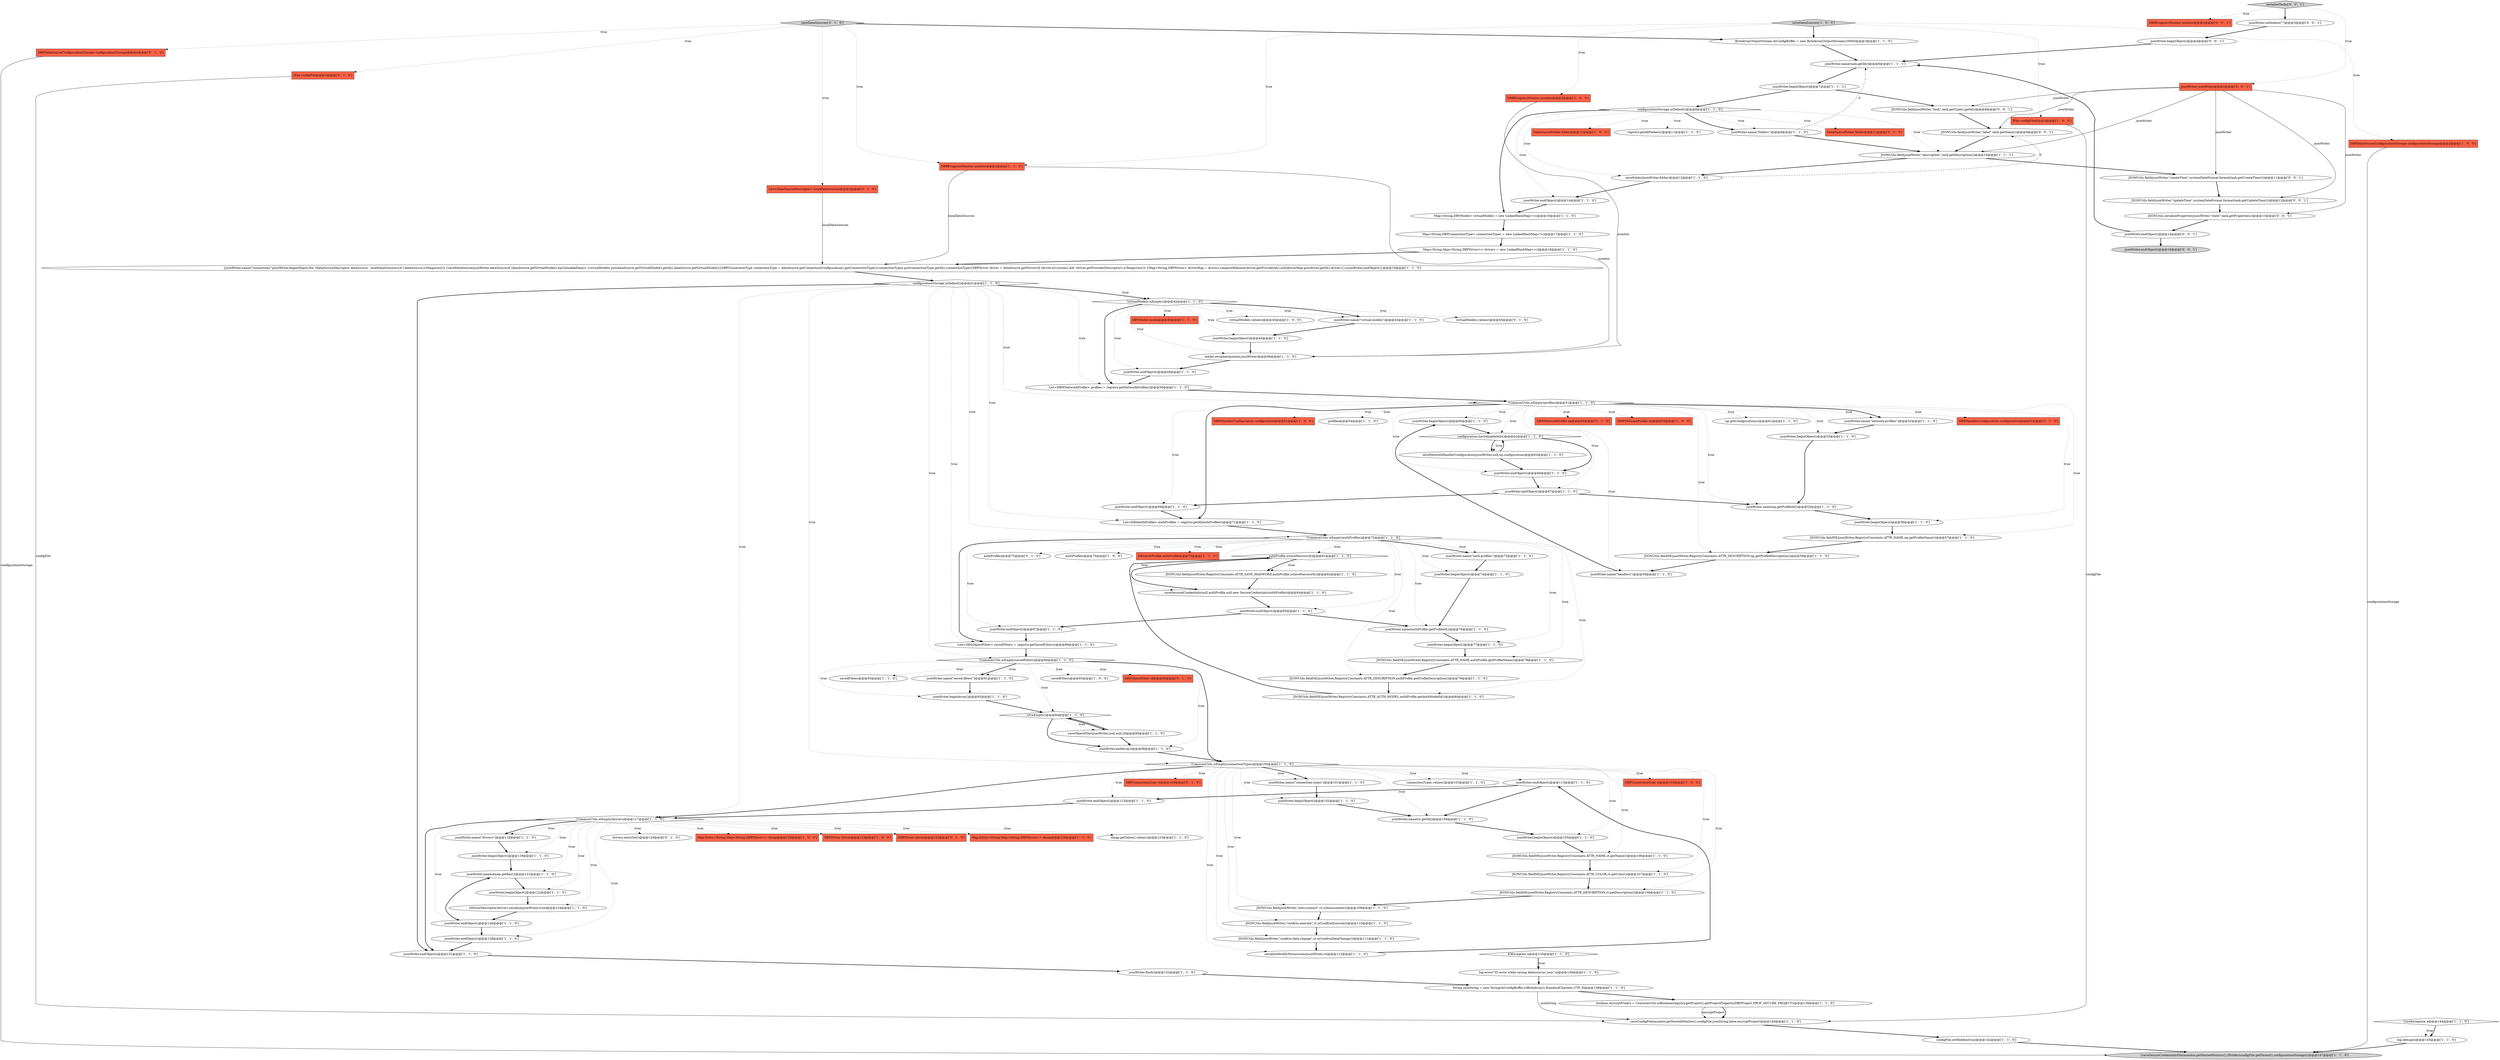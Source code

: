 digraph {
82 [style = filled, label = "!CommonUtils.isEmpty(profiles)@@@51@@@['1', '1', '0']", fillcolor = white, shape = diamond image = "AAA0AAABBB1BBB"];
28 [style = filled, label = "saveDataSources['1', '0', '0']", fillcolor = lightgray, shape = diamond image = "AAA0AAABBB1BBB"];
63 [style = filled, label = "savedFilters@@@93@@@['1', '0', '0']", fillcolor = white, shape = ellipse image = "AAA0AAABBB1BBB"];
24 [style = filled, label = "jsonWriter.endObject()@@@113@@@['1', '1', '0']", fillcolor = white, shape = ellipse image = "AAA0AAABBB1BBB"];
98 [style = filled, label = "JSONUtils.fieldNE(jsonWriter,RegistryConstants.ATTR_NAME,ct.getName())@@@106@@@['1', '1', '0']", fillcolor = white, shape = ellipse image = "AAA0AAABBB1BBB"];
20 [style = filled, label = "jsonWriter.beginObject()@@@60@@@['1', '1', '0']", fillcolor = white, shape = ellipse image = "AAA0AAABBB1BBB"];
122 [style = filled, label = "saveDataSources['0', '1', '0']", fillcolor = lightgray, shape = diamond image = "AAA0AAABBB2BBB"];
29 [style = filled, label = "jsonWriter.endObject()@@@67@@@['1', '1', '0']", fillcolor = white, shape = ellipse image = "AAA0AAABBB1BBB"];
57 [style = filled, label = "Map<String,Map<String,DBPDriver>> drivers = new LinkedHashMap<>()@@@18@@@['1', '1', '0']", fillcolor = white, shape = ellipse image = "AAA0AAABBB1BBB"];
19 [style = filled, label = "jsonWriter.endObject()@@@131@@@['1', '1', '0']", fillcolor = white, shape = ellipse image = "AAA0AAABBB1BBB"];
112 [style = filled, label = "DBPDataSourceConfigurationStorage configurationStorage@@@2@@@['0', '1', '0']", fillcolor = tomato, shape = box image = "AAA0AAABBB2BBB"];
35 [style = filled, label = "List<DBSObjectFilter> savedFilters = registry.getSavedFilters()@@@89@@@['1', '1', '0']", fillcolor = white, shape = ellipse image = "AAA0AAABBB1BBB"];
67 [style = filled, label = "!CommonUtils.isEmpty(drivers)@@@117@@@['1', '1', '0']", fillcolor = white, shape = diamond image = "AAA0AAABBB1BBB"];
36 [style = filled, label = "saveConfigFile(monitor.getNestedMonitor(),configFile,jsonString,false,encryptProject)@@@140@@@['1', '1', '0']", fillcolor = white, shape = ellipse image = "AAA0AAABBB1BBB"];
56 [style = filled, label = "boolean encryptProject = CommonUtils.toBoolean(registry.getProject().getProjectProperty(DBPProject.PROP_SECURE_PROJECT))@@@139@@@['1', '1', '0']", fillcolor = white, shape = ellipse image = "AAA0AAABBB1BBB"];
123 [style = filled, label = "JSONUtils.field(jsonWriter,\"task\",task.getType().getId())@@@8@@@['0', '0', '1']", fillcolor = white, shape = ellipse image = "AAA0AAABBB3BBB"];
43 [style = filled, label = "DBPConnectionType ct@@@103@@@['1', '0', '0']", fillcolor = tomato, shape = box image = "AAA0AAABBB1BBB"];
30 [style = filled, label = "jsonWriter.name(\"drivers\")@@@118@@@['1', '1', '0']", fillcolor = white, shape = ellipse image = "AAA0AAABBB1BBB"];
87 [style = filled, label = "jsonWriter.endObject()@@@14@@@['1', '1', '0']", fillcolor = white, shape = ellipse image = "AAA0AAABBB1BBB"];
1 [style = filled, label = "jsonWriter.name(\"connection-types\")@@@101@@@['1', '1', '0']", fillcolor = white, shape = ellipse image = "AAA0AAABBB1BBB"];
72 [style = filled, label = "jsonWriter.endObject()@@@128@@@['1', '1', '0']", fillcolor = white, shape = ellipse image = "AAA0AAABBB1BBB"];
118 [style = filled, label = "DBWNetworkProfile np@@@54@@@['0', '1', '0']", fillcolor = tomato, shape = box image = "AAA0AAABBB2BBB"];
85 [style = filled, label = "jsonWriter.beginObject()@@@105@@@['1', '1', '0']", fillcolor = white, shape = ellipse image = "AAA0AAABBB1BBB"];
120 [style = filled, label = "drivers.entrySet()@@@120@@@['0', '1', '0']", fillcolor = white, shape = ellipse image = "AAA0AAABBB2BBB"];
53 [style = filled, label = "authProfiles@@@75@@@['1', '0', '0']", fillcolor = white, shape = ellipse image = "AAA0AAABBB1BBB"];
22 [style = filled, label = "Map.Entry<String,Map<String,DBPDriver>> dmap@@@120@@@['1', '0', '0']", fillcolor = tomato, shape = box image = "AAA0AAABBB1BBB"];
93 [style = filled, label = "virtualModels.values()@@@45@@@['1', '0', '0']", fillcolor = white, shape = ellipse image = "AAA0AAABBB1BBB"];
77 [style = filled, label = "DBAAuthProfile authProfile@@@75@@@['1', '1', '0']", fillcolor = tomato, shape = box image = "AAA0AAABBB1BBB"];
121 [style = filled, label = "DBSObjectFilter cf@@@93@@@['0', '1', '0']", fillcolor = tomato, shape = box image = "AAA0AAABBB2BBB"];
75 [style = filled, label = "model.serialize(monitor,jsonWriter)@@@46@@@['1', '1', '0']", fillcolor = white, shape = ellipse image = "AAA0AAABBB1BBB"];
94 [style = filled, label = "authProfile.isSavePassword()@@@81@@@['1', '1', '0']", fillcolor = white, shape = diamond image = "AAA0AAABBB1BBB"];
127 [style = filled, label = "JSONUtils.field(jsonWriter,\"updateTime\",systemDateFormat.format(task.getUpdateTime()))@@@12@@@['0', '0', '1']", fillcolor = white, shape = ellipse image = "AAA0AAABBB3BBB"];
34 [style = filled, label = "JSONUtils.field(jsonWriter,RegistryConstants.ATTR_SAVE_PASSWORD,authProfile.isSavePassword())@@@82@@@['1', '1', '0']", fillcolor = white, shape = ellipse image = "AAA0AAABBB1BBB"];
39 [style = filled, label = "DBWNetworkProfile np@@@54@@@['1', '0', '0']", fillcolor = tomato, shape = box image = "AAA0AAABBB1BBB"];
73 [style = filled, label = "jsonWriter.flush()@@@132@@@['1', '1', '0']", fillcolor = white, shape = ellipse image = "AAA0AAABBB1BBB"];
11 [style = filled, label = "((DriverDescriptor)driver).serialize(jsonWriter,true)@@@124@@@['1', '1', '0']", fillcolor = white, shape = ellipse image = "AAA0AAABBB1BBB"];
128 [style = filled, label = "DBRProgressMonitor monitor@@@2@@@['0', '0', '1']", fillcolor = tomato, shape = box image = "AAA0AAABBB3BBB"];
76 [style = filled, label = "DBPDriver driver@@@123@@@['1', '0', '0']", fillcolor = tomato, shape = box image = "AAA0AAABBB1BBB"];
74 [style = filled, label = "IFile configFile@@@2@@@['1', '0', '0']", fillcolor = tomato, shape = box image = "AAA0AAABBB1BBB"];
119 [style = filled, label = "DBPDriver driver@@@123@@@['0', '1', '0']", fillcolor = tomato, shape = box image = "AAA0AAABBB2BBB"];
107 [style = filled, label = "registry.getAllFolders()@@@11@@@['1', '1', '0']", fillcolor = white, shape = ellipse image = "AAA0AAABBB1BBB"];
66 [style = filled, label = "jsonWriter.beginObject()@@@77@@@['1', '1', '0']", fillcolor = white, shape = ellipse image = "AAA0AAABBB1BBB"];
80 [style = filled, label = "jsonWriter.name(authProfile.getProfileId())@@@76@@@['1', '1', '0']", fillcolor = white, shape = ellipse image = "AAA0AAABBB1BBB"];
89 [style = filled, label = "jsonWriter.beginArray()@@@92@@@['1', '1', '0']", fillcolor = white, shape = ellipse image = "AAA0AAABBB1BBB"];
51 [style = filled, label = "JSONUtils.fieldNE(jsonWriter,RegistryConstants.ATTR_DESCRIPTION,np.getProfileDescription())@@@58@@@['1', '1', '0']", fillcolor = white, shape = ellipse image = "AAA0AAABBB1BBB"];
134 [style = filled, label = "JSONUtils.field(jsonWriter,\"createTime\",systemDateFormat.format(task.getCreateTime()))@@@11@@@['0', '0', '1']", fillcolor = white, shape = ellipse image = "AAA0AAABBB3BBB"];
25 [style = filled, label = "{saveSecureCredentialsFile(monitor.getNestedMonitor(),(IFolder)configFile.getParent(),configurationStorage)}@@@147@@@['1', '1', '0']", fillcolor = lightgray, shape = ellipse image = "AAA0AAABBB1BBB"];
27 [style = filled, label = "jsonWriter.name(\"auth-profiles\")@@@73@@@['1', '1', '0']", fillcolor = white, shape = ellipse image = "AAA0AAABBB1BBB"];
26 [style = filled, label = "JSONUtils.field(jsonWriter,\"description\",task.getDescription())@@@10@@@['1', '1', '1']", fillcolor = white, shape = ellipse image = "AAA0AAABBB1BBB"];
81 [style = filled, label = "saveObjectFiler(jsonWriter,null,null,cf)@@@95@@@['1', '1', '0']", fillcolor = white, shape = ellipse image = "AAA0AAABBB1BBB"];
106 [style = filled, label = "jsonWriter.endObject()@@@48@@@['1', '1', '0']", fillcolor = white, shape = ellipse image = "AAA0AAABBB1BBB"];
13 [style = filled, label = "JSONUtils.field(jsonWriter,\"confirm-execute\",ct.isConfirmExecute())@@@110@@@['1', '1', '0']", fillcolor = white, shape = ellipse image = "AAA0AAABBB1BBB"];
6 [style = filled, label = "jsonWriter.name(np.getProfileId())@@@55@@@['1', '1', '0']", fillcolor = white, shape = ellipse image = "AAA0AAABBB1BBB"];
47 [style = filled, label = "configurationStorage.isDefault()@@@8@@@['1', '1', '0']", fillcolor = white, shape = diamond image = "AAA0AAABBB1BBB"];
105 [style = filled, label = "!virtualModels.isEmpty()@@@42@@@['1', '1', '0']", fillcolor = white, shape = diamond image = "AAA0AAABBB1BBB"];
62 [style = filled, label = "Map.Entry<String,Map<String,DBPDriver>> dmap@@@120@@@['1', '1', '0']", fillcolor = tomato, shape = box image = "AAA0AAABBB1BBB"];
68 [style = filled, label = "CoreException e@@@144@@@['1', '1', '0']", fillcolor = white, shape = diamond image = "AAA0AAABBB1BBB"];
113 [style = filled, label = "IFile configFile@@@2@@@['0', '1', '0']", fillcolor = tomato, shape = box image = "AAA0AAABBB2BBB"];
45 [style = filled, label = "!CommonUtils.isEmpty(authProfiles)@@@72@@@['1', '1', '0']", fillcolor = white, shape = diamond image = "AAA0AAABBB1BBB"];
64 [style = filled, label = "jsonWriter.name(task.getId())@@@6@@@['1', '1', '1']", fillcolor = white, shape = ellipse image = "AAA0AAABBB1BBB"];
31 [style = filled, label = "jsonWriter.beginObject()@@@122@@@['1', '1', '0']", fillcolor = white, shape = ellipse image = "AAA0AAABBB1BBB"];
2 [style = filled, label = "configFile.setHidden(true)@@@142@@@['1', '1', '0']", fillcolor = white, shape = ellipse image = "AAA0AAABBB1BBB"];
55 [style = filled, label = "jsonWriter.endObject()@@@85@@@['1', '1', '0']", fillcolor = white, shape = ellipse image = "AAA0AAABBB1BBB"];
65 [style = filled, label = "np.getConfigurations()@@@61@@@['1', '1', '0']", fillcolor = white, shape = ellipse image = "AAA0AAABBB1BBB"];
23 [style = filled, label = "saveFolder(jsonWriter,folder)@@@12@@@['1', '1', '0']", fillcolor = white, shape = ellipse image = "AAA0AAABBB1BBB"];
49 [style = filled, label = "JSONUtils.fieldNE(jsonWriter,RegistryConstants.ATTR_NAME,authProfile.getProfileName())@@@78@@@['1', '1', '0']", fillcolor = white, shape = ellipse image = "AAA0AAABBB1BBB"];
32 [style = filled, label = "jsonWriter.name(\"network-profiles\")@@@52@@@['1', '1', '0']", fillcolor = white, shape = ellipse image = "AAA0AAABBB1BBB"];
109 [style = filled, label = "jsonWriter.name(dmap.getKey())@@@121@@@['1', '1', '0']", fillcolor = white, shape = ellipse image = "AAA0AAABBB1BBB"];
88 [style = filled, label = "jsonWriter.endObject()@@@66@@@['1', '1', '0']", fillcolor = white, shape = ellipse image = "AAA0AAABBB1BBB"];
110 [style = filled, label = "DataSourceFolder folder@@@11@@@['0', '1', '0']", fillcolor = tomato, shape = box image = "AAA0AAABBB2BBB"];
111 [style = filled, label = "DBWHandlerConfiguration configuration@@@61@@@['0', '1', '0']", fillcolor = tomato, shape = box image = "AAA0AAABBB2BBB"];
10 [style = filled, label = "List<DBAAuthProfile> authProfiles = registry.getAllAuthProfiles()@@@71@@@['1', '1', '0']", fillcolor = white, shape = ellipse image = "AAA0AAABBB1BBB"];
83 [style = filled, label = "JSONUtils.fieldNE(jsonWriter,RegistryConstants.ATTR_AUTH_MODEL,authProfile.getAuthModelId())@@@80@@@['1', '1', '0']", fillcolor = white, shape = ellipse image = "AAA0AAABBB1BBB"];
129 [style = filled, label = "JSONUtils.serializeProperties(jsonWriter,\"state\",task.getProperties())@@@13@@@['0', '0', '1']", fillcolor = white, shape = ellipse image = "AAA0AAABBB3BBB"];
71 [style = filled, label = "jsonWriter.name(\"folders\")@@@9@@@['1', '1', '0']", fillcolor = white, shape = ellipse image = "AAA0AAABBB1BBB"];
52 [style = filled, label = "jsonWriter.beginObject()@@@44@@@['1', '1', '0']", fillcolor = white, shape = ellipse image = "AAA0AAABBB1BBB"];
15 [style = filled, label = "IOException e@@@135@@@['1', '1', '0']", fillcolor = white, shape = diamond image = "AAA0AAABBB1BBB"];
114 [style = filled, label = "DBPConnectionType ct@@@103@@@['0', '1', '0']", fillcolor = tomato, shape = box image = "AAA0AAABBB2BBB"];
41 [style = filled, label = "saveNetworkHandlerConfiguration(jsonWriter,null,np,configuration)@@@63@@@['1', '1', '0']", fillcolor = white, shape = ellipse image = "AAA0AAABBB1BBB"];
116 [style = filled, label = "virtualModels.values()@@@45@@@['0', '1', '0']", fillcolor = white, shape = ellipse image = "AAA0AAABBB2BBB"];
40 [style = filled, label = "ByteArrayOutputStream dsConfigBuffer = new ByteArrayOutputStream(10000)@@@3@@@['1', '1', '0']", fillcolor = white, shape = ellipse image = "AAA0AAABBB1BBB"];
91 [style = filled, label = "List<DBWNetworkProfile> profiles = registry.getNetworkProfiles()@@@50@@@['1', '1', '0']", fillcolor = white, shape = ellipse image = "AAA0AAABBB1BBB"];
0 [style = filled, label = "saveSecuredCredentials(null,authProfile,null,new SecureCredentials(authProfile))@@@84@@@['1', '1', '0']", fillcolor = white, shape = ellipse image = "AAA0AAABBB1BBB"];
133 [style = filled, label = "jsonWriter.beginObject()@@@4@@@['0', '0', '1']", fillcolor = white, shape = ellipse image = "AAA0AAABBB3BBB"];
124 [style = filled, label = "JSONUtils.field(jsonWriter,\"label\",task.getName())@@@9@@@['0', '0', '1']", fillcolor = white, shape = ellipse image = "AAA0AAABBB3BBB"];
12 [style = filled, label = "jsonWriter.name(\"saved-filters\")@@@91@@@['1', '1', '0']", fillcolor = white, shape = ellipse image = "AAA0AAABBB1BBB"];
16 [style = filled, label = "jsonWriter.beginObject()@@@102@@@['1', '1', '0']", fillcolor = white, shape = ellipse image = "AAA0AAABBB1BBB"];
59 [style = filled, label = "log.debug(e)@@@145@@@['1', '1', '0']", fillcolor = white, shape = ellipse image = "AAA0AAABBB1BBB"];
125 [style = filled, label = "jsonWriter.endObject()@@@16@@@['0', '0', '1']", fillcolor = lightgray, shape = ellipse image = "AAA0AAABBB3BBB"];
132 [style = filled, label = "jsonWriter.setIndent(\"\")@@@3@@@['0', '0', '1']", fillcolor = white, shape = ellipse image = "AAA0AAABBB3BBB"];
130 [style = filled, label = "serializeTasks['0', '0', '1']", fillcolor = lightgray, shape = diamond image = "AAA0AAABBB3BBB"];
126 [style = filled, label = "jsonWriter.endObject()@@@14@@@['0', '0', '1']", fillcolor = white, shape = ellipse image = "AAA0AAABBB3BBB"];
18 [style = filled, label = "jsonWriter.endObject()@@@126@@@['1', '1', '0']", fillcolor = white, shape = ellipse image = "AAA0AAABBB1BBB"];
17 [style = filled, label = "jsonWriter.beginObject()@@@7@@@['1', '1', '1']", fillcolor = white, shape = ellipse image = "AAA0AAABBB1BBB"];
99 [style = filled, label = "jsonWriter.name(ct.getId())@@@104@@@['1', '1', '0']", fillcolor = white, shape = ellipse image = "AAA0AAABBB1BBB"];
42 [style = filled, label = "DBPDataSourceConfigurationStorage configurationStorage@@@2@@@['1', '0', '0']", fillcolor = tomato, shape = box image = "AAA0AAABBB1BBB"];
54 [style = filled, label = "JSONUtils.fieldNE(jsonWriter,RegistryConstants.ATTR_DESCRIPTION,authProfile.getProfileDescription())@@@79@@@['1', '1', '0']", fillcolor = white, shape = ellipse image = "AAA0AAABBB1BBB"];
101 [style = filled, label = "jsonWriter.beginObject()@@@53@@@['1', '1', '0']", fillcolor = white, shape = ellipse image = "AAA0AAABBB1BBB"];
96 [style = filled, label = "String jsonString = new String(dsConfigBuffer.toByteArray(),StandardCharsets.UTF_8)@@@138@@@['1', '1', '0']", fillcolor = white, shape = ellipse image = "AAA0AAABBB1BBB"];
84 [style = filled, label = "!cf.isEmpty()@@@94@@@['1', '1', '0']", fillcolor = white, shape = diamond image = "AAA0AAABBB1BBB"];
4 [style = filled, label = "jsonWriter.name(\"handlers\")@@@59@@@['1', '1', '0']", fillcolor = white, shape = ellipse image = "AAA0AAABBB1BBB"];
38 [style = filled, label = "{jsonWriter.name(\"connections\")jsonWriter.beginObject()for (DataSourceDescriptor dataSource : localDataSources){if (!dataSource.isTemporary()) {saveDataSource(jsonWriter,dataSource)if (dataSource.getVirtualModel().hasValuableData()) {virtualModels.put(dataSource.getVirtualModel().getId(),dataSource.getVirtualModel())}DBPConnectionType connectionType = dataSource.getConnectionConfiguration().getConnectionType(){connectionTypes.put(connectionType.getId(),connectionType)}DBPDriver driver = dataSource.getDriver()if (driver.isCustom() && !driver.getProviderDescriptor().isTemporary()) {Map<String,DBPDriver> driverMap = drivers.computeIfAbsent(driver.getProviderId(),null)driverMap.put(driver.getId(),driver)}}}jsonWriter.endObject()}@@@19@@@['1', '1', '0']", fillcolor = white, shape = ellipse image = "AAA0AAABBB1BBB"];
37 [style = filled, label = "DBWHandlerConfiguration configuration@@@61@@@['1', '0', '0']", fillcolor = tomato, shape = box image = "AAA0AAABBB1BBB"];
21 [style = filled, label = "DBRProgressMonitor monitor@@@2@@@['1', '0', '0']", fillcolor = tomato, shape = box image = "AAA0AAABBB1BBB"];
90 [style = filled, label = "dmap.getValue().values()@@@123@@@['1', '1', '0']", fillcolor = white, shape = ellipse image = "AAA0AAABBB1BBB"];
5 [style = filled, label = "jsonWriter.endObject()@@@87@@@['1', '1', '0']", fillcolor = white, shape = ellipse image = "AAA0AAABBB1BBB"];
8 [style = filled, label = "!CommonUtils.isEmpty(savedFilters)@@@90@@@['1', '1', '0']", fillcolor = white, shape = diamond image = "AAA0AAABBB1BBB"];
33 [style = filled, label = "log.error(\"IO error while saving datasources json\",e)@@@136@@@['1', '1', '0']", fillcolor = white, shape = ellipse image = "AAA0AAABBB1BBB"];
14 [style = filled, label = "jsonWriter.endObject()@@@115@@@['1', '1', '0']", fillcolor = white, shape = ellipse image = "AAA0AAABBB1BBB"];
102 [style = filled, label = "JSONUtils.field(jsonWriter,\"auto-commit\",ct.isAutocommit())@@@109@@@['1', '1', '0']", fillcolor = white, shape = ellipse image = "AAA0AAABBB1BBB"];
70 [style = filled, label = "savedFilters@@@93@@@['1', '1', '0']", fillcolor = white, shape = ellipse image = "AAA0AAABBB1BBB"];
50 [style = filled, label = "Map<String,DBVModel> virtualModels = new LinkedHashMap<>()@@@16@@@['1', '1', '0']", fillcolor = white, shape = ellipse image = "AAA0AAABBB1BBB"];
108 [style = filled, label = "DBVModel model@@@45@@@['1', '1', '0']", fillcolor = tomato, shape = box image = "AAA0AAABBB1BBB"];
103 [style = filled, label = "jsonWriter.beginObject()@@@56@@@['1', '1', '0']", fillcolor = white, shape = ellipse image = "AAA0AAABBB1BBB"];
7 [style = filled, label = "!CommonUtils.isEmpty(connectionTypes)@@@100@@@['1', '1', '0']", fillcolor = white, shape = diamond image = "AAA0AAABBB1BBB"];
48 [style = filled, label = "JSONUtils.fieldNE(jsonWriter,RegistryConstants.ATTR_COLOR,ct.getColor())@@@107@@@['1', '1', '0']", fillcolor = white, shape = ellipse image = "AAA0AAABBB1BBB"];
79 [style = filled, label = "DataSourceFolder folder@@@11@@@['1', '0', '0']", fillcolor = tomato, shape = box image = "AAA0AAABBB1BBB"];
131 [style = filled, label = "JsonWriter jsonWriter@@@2@@@['0', '0', '1']", fillcolor = tomato, shape = box image = "AAA0AAABBB3BBB"];
92 [style = filled, label = "DBRProgressMonitor monitor@@@2@@@['1', '1', '0']", fillcolor = tomato, shape = box image = "AAA0AAABBB1BBB"];
104 [style = filled, label = "serializeModifyPermissions(jsonWriter,ct)@@@112@@@['1', '1', '0']", fillcolor = white, shape = ellipse image = "AAA0AAABBB1BBB"];
61 [style = filled, label = "profiles@@@54@@@['1', '1', '0']", fillcolor = white, shape = ellipse image = "AAA0AAABBB1BBB"];
58 [style = filled, label = "configuration.hasValuableInfo()@@@62@@@['1', '1', '0']", fillcolor = white, shape = diamond image = "AAA0AAABBB1BBB"];
9 [style = filled, label = "JSONUtils.fieldNE(jsonWriter,RegistryConstants.ATTR_DESCRIPTION,ct.getDescription())@@@108@@@['1', '1', '0']", fillcolor = white, shape = ellipse image = "AAA0AAABBB1BBB"];
60 [style = filled, label = "Map<String,DBPConnectionType> connectionTypes = new LinkedHashMap<>()@@@17@@@['1', '1', '0']", fillcolor = white, shape = ellipse image = "AAA0AAABBB1BBB"];
86 [style = filled, label = "jsonWriter.beginObject()@@@74@@@['1', '1', '0']", fillcolor = white, shape = ellipse image = "AAA0AAABBB1BBB"];
3 [style = filled, label = "jsonWriter.beginObject()@@@119@@@['1', '1', '0']", fillcolor = white, shape = ellipse image = "AAA0AAABBB1BBB"];
78 [style = filled, label = "JSONUtils.field(jsonWriter,\"confirm-data-change\",ct.isConfirmDataChange())@@@111@@@['1', '1', '0']", fillcolor = white, shape = ellipse image = "AAA0AAABBB1BBB"];
115 [style = filled, label = "authProfiles@@@75@@@['0', '1', '0']", fillcolor = white, shape = ellipse image = "AAA0AAABBB2BBB"];
44 [style = filled, label = "connectionTypes.values()@@@103@@@['1', '1', '0']", fillcolor = white, shape = ellipse image = "AAA0AAABBB1BBB"];
100 [style = filled, label = "jsonWriter.name(\"virtual-models\")@@@43@@@['1', '1', '0']", fillcolor = white, shape = ellipse image = "AAA0AAABBB1BBB"];
117 [style = filled, label = "List<DataSourceDescriptor> localDataSources@@@2@@@['0', '1', '0']", fillcolor = tomato, shape = box image = "AAA0AAABBB2BBB"];
95 [style = filled, label = "jsonWriter.endObject()@@@69@@@['1', '1', '0']", fillcolor = white, shape = ellipse image = "AAA0AAABBB1BBB"];
69 [style = filled, label = "JSONUtils.fieldNE(jsonWriter,RegistryConstants.ATTR_NAME,np.getProfileName())@@@57@@@['1', '1', '0']", fillcolor = white, shape = ellipse image = "AAA0AAABBB1BBB"];
46 [style = filled, label = "configurationStorage.isDefault()@@@41@@@['1', '1', '0']", fillcolor = white, shape = diamond image = "AAA0AAABBB1BBB"];
97 [style = filled, label = "jsonWriter.endArray()@@@98@@@['1', '1', '0']", fillcolor = white, shape = ellipse image = "AAA0AAABBB1BBB"];
73->96 [style = bold, label=""];
82->111 [style = dotted, label="true"];
82->37 [style = dotted, label="true"];
101->6 [style = bold, label=""];
81->84 [style = bold, label=""];
122->112 [style = dotted, label="true"];
105->108 [style = dotted, label="true"];
15->33 [style = bold, label=""];
105->100 [style = bold, label=""];
68->59 [style = dotted, label="true"];
36->2 [style = bold, label=""];
100->52 [style = bold, label=""];
45->77 [style = dotted, label="true"];
56->36 [style = bold, label=""];
6->103 [style = bold, label=""];
45->80 [style = dotted, label="true"];
64->17 [style = bold, label=""];
105->93 [style = dotted, label="true"];
82->103 [style = dotted, label="true"];
10->45 [style = bold, label=""];
45->27 [style = dotted, label="true"];
84->81 [style = dotted, label="true"];
45->94 [style = dotted, label="true"];
67->30 [style = dotted, label="true"];
67->72 [style = dotted, label="true"];
67->120 [style = dotted, label="true"];
7->44 [style = dotted, label="true"];
113->36 [style = solid, label="configFile"];
47->87 [style = dotted, label="true"];
82->65 [style = dotted, label="true"];
122->40 [style = bold, label=""];
82->4 [style = dotted, label="true"];
67->3 [style = dotted, label="true"];
48->9 [style = bold, label=""];
29->6 [style = bold, label=""];
45->5 [style = dotted, label="true"];
82->101 [style = dotted, label="true"];
45->27 [style = bold, label=""];
45->66 [style = dotted, label="true"];
57->38 [style = bold, label=""];
32->101 [style = bold, label=""];
105->52 [style = dotted, label="true"];
7->48 [style = dotted, label="true"];
82->69 [style = dotted, label="true"];
7->102 [style = dotted, label="true"];
95->10 [style = bold, label=""];
26->23 [style = bold, label=""];
126->125 [style = bold, label=""];
122->113 [style = dotted, label="true"];
87->50 [style = bold, label=""];
94->0 [style = bold, label=""];
7->1 [style = bold, label=""];
132->133 [style = bold, label=""];
8->97 [style = dotted, label="true"];
98->48 [style = bold, label=""];
24->14 [style = bold, label=""];
45->55 [style = dotted, label="true"];
46->8 [style = dotted, label="true"];
7->114 [style = dotted, label="true"];
7->85 [style = dotted, label="true"];
68->59 [style = bold, label=""];
7->67 [style = bold, label=""];
45->54 [style = dotted, label="true"];
105->116 [style = dotted, label="true"];
45->53 [style = dotted, label="true"];
117->38 [style = solid, label="localDataSources"];
21->75 [style = solid, label="monitor"];
41->58 [style = bold, label=""];
85->98 [style = bold, label=""];
15->33 [style = dotted, label="true"];
9->102 [style = bold, label=""];
46->105 [style = bold, label=""];
99->85 [style = bold, label=""];
80->66 [style = bold, label=""];
17->123 [style = bold, label=""];
3->109 [style = bold, label=""];
8->121 [style = dotted, label="true"];
82->32 [style = dotted, label="true"];
88->29 [style = bold, label=""];
59->25 [style = bold, label=""];
46->67 [style = dotted, label="true"];
105->106 [style = dotted, label="true"];
75->106 [style = bold, label=""];
83->94 [style = bold, label=""];
81->97 [style = bold, label=""];
46->35 [style = dotted, label="true"];
67->62 [style = dotted, label="true"];
18->109 [style = bold, label=""];
7->13 [style = dotted, label="true"];
11->18 [style = bold, label=""];
8->84 [style = dotted, label="true"];
55->80 [style = bold, label=""];
69->51 [style = bold, label=""];
55->5 [style = bold, label=""];
38->46 [style = bold, label=""];
46->45 [style = dotted, label="true"];
105->100 [style = dotted, label="true"];
82->58 [style = dotted, label="true"];
58->41 [style = bold, label=""];
49->54 [style = bold, label=""];
14->67 [style = bold, label=""];
67->90 [style = dotted, label="true"];
47->26 [style = dotted, label="true"];
131->129 [style = solid, label="jsonWriter"];
45->115 [style = dotted, label="true"];
134->127 [style = bold, label=""];
33->96 [style = bold, label=""];
54->83 [style = bold, label=""];
50->60 [style = bold, label=""];
60->57 [style = bold, label=""];
29->95 [style = bold, label=""];
46->19 [style = bold, label=""];
7->14 [style = dotted, label="true"];
130->128 [style = dotted, label="true"];
45->49 [style = dotted, label="true"];
27->86 [style = bold, label=""];
78->104 [style = bold, label=""];
40->64 [style = bold, label=""];
7->24 [style = dotted, label="true"];
82->10 [style = bold, label=""];
35->8 [style = bold, label=""];
126->64 [style = bold, label=""];
45->86 [style = dotted, label="true"];
7->104 [style = dotted, label="true"];
67->11 [style = dotted, label="true"];
97->7 [style = bold, label=""];
28->42 [style = dotted, label="true"];
51->4 [style = bold, label=""];
129->126 [style = bold, label=""];
28->21 [style = dotted, label="true"];
71->26 [style = bold, label=""];
130->131 [style = dotted, label="true"];
91->82 [style = bold, label=""];
96->36 [style = solid, label="jsonString"];
106->91 [style = bold, label=""];
122->117 [style = dotted, label="true"];
7->98 [style = dotted, label="true"];
131->124 [style = solid, label="jsonWriter"];
96->56 [style = bold, label=""];
13->78 [style = bold, label=""];
82->32 [style = bold, label=""];
41->88 [style = bold, label=""];
31->11 [style = bold, label=""];
26->134 [style = bold, label=""];
7->99 [style = dotted, label="true"];
122->92 [style = dotted, label="true"];
67->109 [style = dotted, label="true"];
130->132 [style = bold, label=""];
23->124 [style = dashed, label="0"];
84->97 [style = bold, label=""];
67->22 [style = dotted, label="true"];
28->92 [style = dotted, label="true"];
47->23 [style = dotted, label="true"];
45->0 [style = dotted, label="true"];
17->47 [style = bold, label=""];
82->29 [style = dotted, label="true"];
82->39 [style = dotted, label="true"];
7->1 [style = dotted, label="true"];
66->49 [style = bold, label=""];
67->119 [style = dotted, label="true"];
5->35 [style = bold, label=""];
47->107 [style = dotted, label="true"];
67->31 [style = dotted, label="true"];
103->69 [style = bold, label=""];
86->80 [style = bold, label=""];
46->7 [style = dotted, label="true"];
45->83 [style = dotted, label="true"];
123->124 [style = bold, label=""];
46->82 [style = dotted, label="true"];
82->61 [style = dotted, label="true"];
102->13 [style = bold, label=""];
16->99 [style = bold, label=""];
67->30 [style = bold, label=""];
58->41 [style = dotted, label="true"];
8->70 [style = dotted, label="true"];
46->91 [style = dotted, label="true"];
104->24 [style = bold, label=""];
45->35 [style = bold, label=""];
19->73 [style = bold, label=""];
8->7 [style = bold, label=""];
8->63 [style = dotted, label="true"];
133->64 [style = bold, label=""];
127->129 [style = bold, label=""];
84->81 [style = bold, label=""];
94->34 [style = dotted, label="true"];
131->127 [style = solid, label="jsonWriter"];
7->16 [style = dotted, label="true"];
67->76 [style = dotted, label="true"];
82->6 [style = dotted, label="true"];
94->34 [style = bold, label=""];
47->110 [style = dotted, label="true"];
92->38 [style = solid, label="localDataSources"];
82->20 [style = dotted, label="true"];
82->51 [style = dotted, label="true"];
92->75 [style = solid, label="monitor"];
0->55 [style = bold, label=""];
89->84 [style = bold, label=""];
72->19 [style = bold, label=""];
131->26 [style = solid, label="jsonWriter"];
47->71 [style = dotted, label="true"];
8->12 [style = bold, label=""];
67->19 [style = bold, label=""];
42->25 [style = solid, label="configurationStorage"];
105->75 [style = dotted, label="true"];
74->36 [style = solid, label="configFile"];
71->64 [style = dashed, label="0"];
7->43 [style = dotted, label="true"];
82->95 [style = dotted, label="true"];
47->79 [style = dotted, label="true"];
20->58 [style = bold, label=""];
109->31 [style = bold, label=""];
4->20 [style = bold, label=""];
24->99 [style = bold, label=""];
34->0 [style = bold, label=""];
18->72 [style = bold, label=""];
2->25 [style = bold, label=""];
7->9 [style = dotted, label="true"];
7->78 [style = dotted, label="true"];
112->25 [style = solid, label="configurationStorage"];
47->50 [style = bold, label=""];
23->87 [style = bold, label=""];
30->3 [style = bold, label=""];
46->105 [style = dotted, label="true"];
131->123 [style = solid, label="jsonWriter"];
131->134 [style = solid, label="jsonWriter"];
56->36 [style = solid, label="encryptProject"];
28->74 [style = dotted, label="true"];
58->88 [style = bold, label=""];
82->88 [style = dotted, label="true"];
67->18 [style = dotted, label="true"];
8->89 [style = dotted, label="true"];
28->40 [style = bold, label=""];
47->71 [style = bold, label=""];
105->91 [style = bold, label=""];
1->16 [style = bold, label=""];
124->26 [style = bold, label=""];
82->118 [style = dotted, label="true"];
52->75 [style = bold, label=""];
12->89 [style = bold, label=""];
8->12 [style = dotted, label="true"];
46->10 [style = dotted, label="true"];
}
